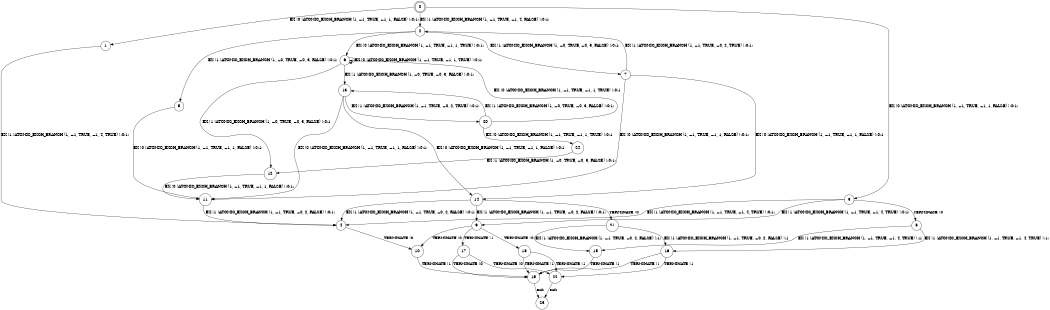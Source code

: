 digraph BCG {
size = "7, 10.5";
center = TRUE;
node [shape = circle];
0 [peripheries = 2];
0 -> 1 [label = "EX !0 !ATOMIC_EXCH_BRANCH (1, +1, TRUE, +1, 1, FALSE) !:0:1:"];
0 -> 2 [label = "EX !1 !ATOMIC_EXCH_BRANCH (1, +1, TRUE, +1, 4, FALSE) !:0:1:"];
0 -> 3 [label = "EX !0 !ATOMIC_EXCH_BRANCH (1, +1, TRUE, +1, 1, FALSE) !:0:1:"];
1 -> 4 [label = "EX !1 !ATOMIC_EXCH_BRANCH (1, +1, TRUE, +1, 4, TRUE) !:0:1:"];
2 -> 5 [label = "EX !1 !ATOMIC_EXCH_BRANCH (1, +0, TRUE, +0, 3, FALSE) !:0:1:"];
2 -> 6 [label = "EX !0 !ATOMIC_EXCH_BRANCH (1, +1, TRUE, +1, 1, TRUE) !:0:1:"];
2 -> 7 [label = "EX !1 !ATOMIC_EXCH_BRANCH (1, +0, TRUE, +0, 3, FALSE) !:0:1:"];
3 -> 4 [label = "EX !1 !ATOMIC_EXCH_BRANCH (1, +1, TRUE, +1, 4, TRUE) !:0:1:"];
3 -> 8 [label = "TERMINATE !0"];
3 -> 9 [label = "EX !1 !ATOMIC_EXCH_BRANCH (1, +1, TRUE, +1, 4, TRUE) !:0:1:"];
4 -> 10 [label = "TERMINATE !0"];
5 -> 11 [label = "EX !0 !ATOMIC_EXCH_BRANCH (1, +1, TRUE, +1, 1, FALSE) !:0:1:"];
6 -> 12 [label = "EX !1 !ATOMIC_EXCH_BRANCH (1, +0, TRUE, +0, 3, FALSE) !:0:1:"];
6 -> 13 [label = "EX !1 !ATOMIC_EXCH_BRANCH (1, +0, TRUE, +0, 3, FALSE) !:0:1:"];
6 -> 6 [label = "EX !0 !ATOMIC_EXCH_BRANCH (1, +1, TRUE, +1, 1, TRUE) !:0:1:"];
7 -> 11 [label = "EX !0 !ATOMIC_EXCH_BRANCH (1, +1, TRUE, +1, 1, FALSE) !:0:1:"];
7 -> 14 [label = "EX !0 !ATOMIC_EXCH_BRANCH (1, +1, TRUE, +1, 1, FALSE) !:0:1:"];
7 -> 2 [label = "EX !1 !ATOMIC_EXCH_BRANCH (1, +1, TRUE, +0, 2, TRUE) !:0:1:"];
8 -> 15 [label = "EX !1 !ATOMIC_EXCH_BRANCH (1, +1, TRUE, +1, 4, TRUE) !:1:"];
8 -> 16 [label = "EX !1 !ATOMIC_EXCH_BRANCH (1, +1, TRUE, +1, 4, TRUE) !:1:"];
9 -> 10 [label = "TERMINATE !0"];
9 -> 17 [label = "TERMINATE !1"];
9 -> 18 [label = "TERMINATE !0"];
10 -> 19 [label = "TERMINATE !1"];
11 -> 4 [label = "EX !1 !ATOMIC_EXCH_BRANCH (1, +1, TRUE, +0, 2, FALSE) !:0:1:"];
12 -> 11 [label = "EX !0 !ATOMIC_EXCH_BRANCH (1, +1, TRUE, +1, 1, FALSE) !:0:1:"];
13 -> 11 [label = "EX !0 !ATOMIC_EXCH_BRANCH (1, +1, TRUE, +1, 1, FALSE) !:0:1:"];
13 -> 20 [label = "EX !1 !ATOMIC_EXCH_BRANCH (1, +1, TRUE, +0, 2, TRUE) !:0:1:"];
13 -> 14 [label = "EX !0 !ATOMIC_EXCH_BRANCH (1, +1, TRUE, +1, 1, FALSE) !:0:1:"];
14 -> 4 [label = "EX !1 !ATOMIC_EXCH_BRANCH (1, +1, TRUE, +0, 2, FALSE) !:0:1:"];
14 -> 21 [label = "TERMINATE !0"];
14 -> 9 [label = "EX !1 !ATOMIC_EXCH_BRANCH (1, +1, TRUE, +0, 2, FALSE) !:0:1:"];
15 -> 19 [label = "TERMINATE !1"];
16 -> 19 [label = "TERMINATE !1"];
16 -> 22 [label = "TERMINATE !1"];
17 -> 19 [label = "TERMINATE !0"];
17 -> 22 [label = "TERMINATE !0"];
18 -> 19 [label = "TERMINATE !1"];
18 -> 22 [label = "TERMINATE !1"];
19 -> 23 [label = "exit"];
20 -> 24 [label = "EX !0 !ATOMIC_EXCH_BRANCH (1, +1, TRUE, +1, 1, TRUE) !:0:1:"];
20 -> 13 [label = "EX !1 !ATOMIC_EXCH_BRANCH (1, +0, TRUE, +0, 3, FALSE) !:0:1:"];
20 -> 6 [label = "EX !0 !ATOMIC_EXCH_BRANCH (1, +1, TRUE, +1, 1, TRUE) !:0:1:"];
21 -> 15 [label = "EX !1 !ATOMIC_EXCH_BRANCH (1, +1, TRUE, +0, 2, FALSE) !:1:"];
21 -> 16 [label = "EX !1 !ATOMIC_EXCH_BRANCH (1, +1, TRUE, +0, 2, FALSE) !:1:"];
22 -> 23 [label = "exit"];
24 -> 12 [label = "EX !1 !ATOMIC_EXCH_BRANCH (1, +0, TRUE, +0, 3, FALSE) !:0:1:"];
}

